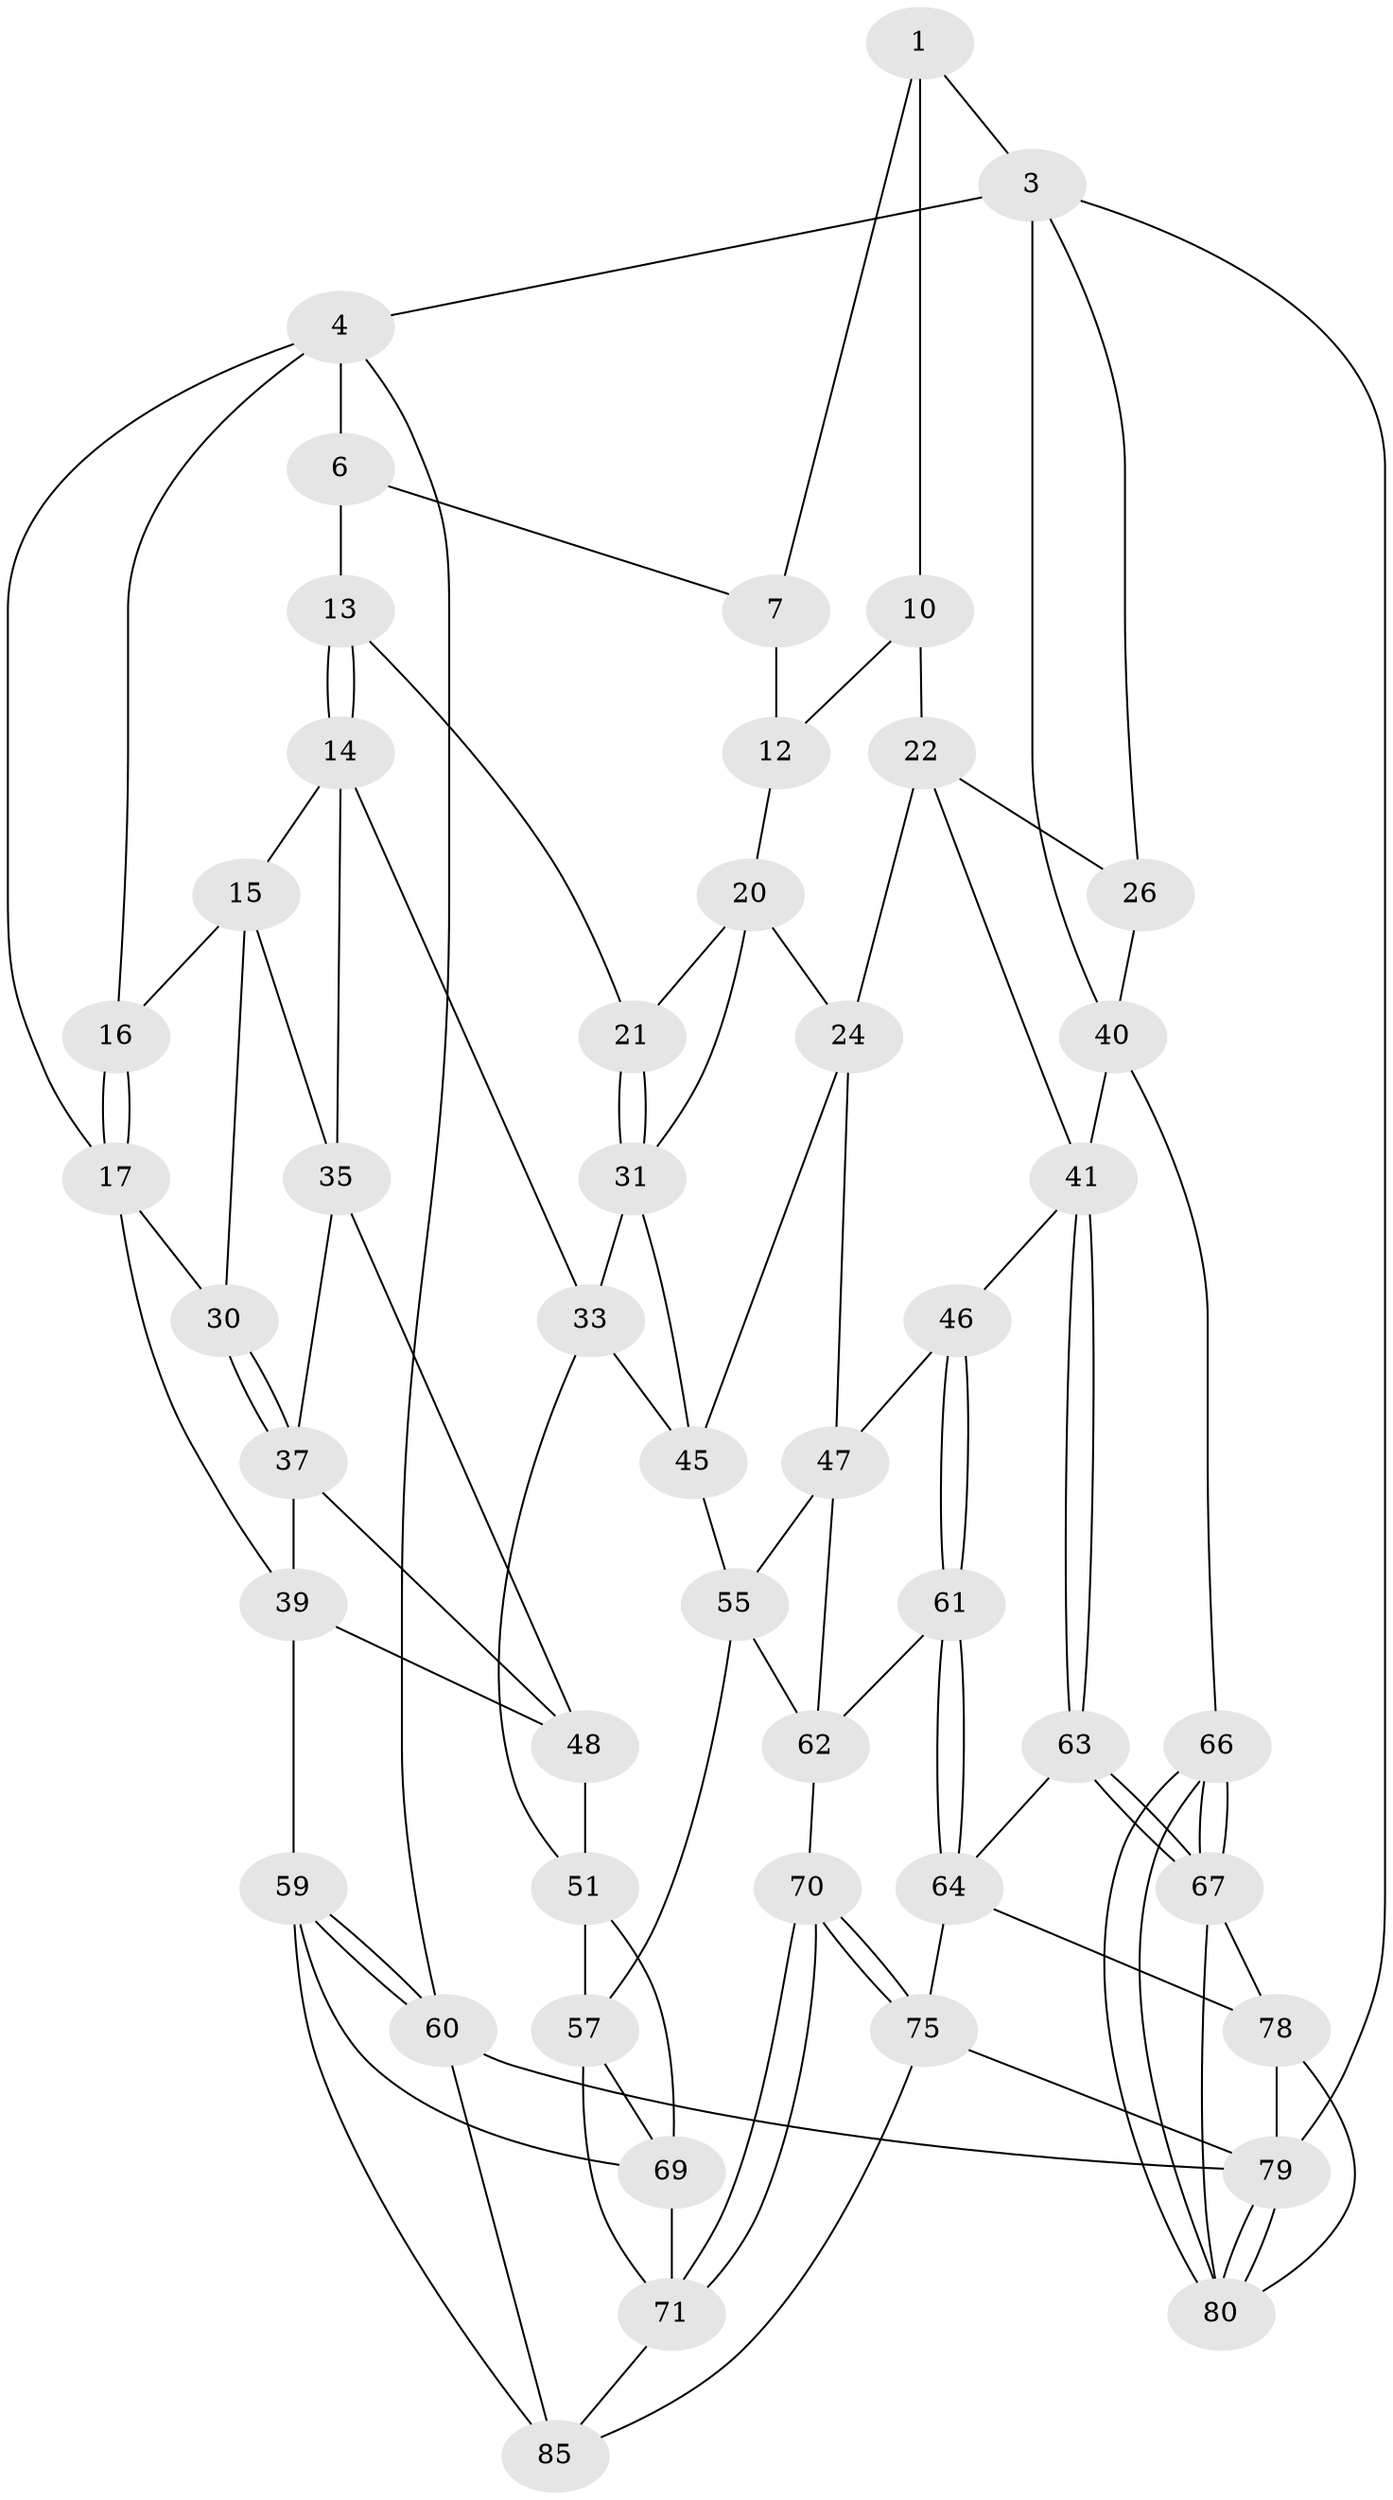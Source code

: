 // original degree distribution, {3: 0.03488372093023256, 6: 0.22093023255813954, 4: 0.22093023255813954, 5: 0.5232558139534884}
// Generated by graph-tools (version 1.1) at 2025/42/03/06/25 10:42:32]
// undirected, 48 vertices, 104 edges
graph export_dot {
graph [start="1"]
  node [color=gray90,style=filled];
  1 [pos="+0.7902082347402481+0",super="+2"];
  3 [pos="+1+0",super="+27"];
  4 [pos="+0+0",super="+5"];
  6 [pos="+0.3810692102650019+0",super="+9"];
  7 [pos="+0.7337899603637477+0.09267974812571939",super="+8"];
  10 [pos="+0.866478808483978+0.264603505142594",super="+11"];
  12 [pos="+0.7460175373654073+0.2155567626373805",super="+19"];
  13 [pos="+0.3835842216798488+0.25760894337247275"];
  14 [pos="+0.27308610247618353+0.3089648787196792",super="+34"];
  15 [pos="+0.23325093192970828+0.29390986985603784",super="+29"];
  16 [pos="+0.12513295563134227+0.18797026610623427"];
  17 [pos="+0.0024083848856740067+0.3751567433130058",super="+18"];
  20 [pos="+0.5770714096893459+0.36794646574902234",super="+25"];
  21 [pos="+0.43289355648328476+0.4017184678001487"];
  22 [pos="+0.7699893883146927+0.3462162596036149",super="+23"];
  24 [pos="+0.6147707489992856+0.42346318302385544",super="+44"];
  26 [pos="+0.9843428163194852+0.3232621840833528",super="+28"];
  30 [pos="+0.0562061734587173+0.3969886848697418"];
  31 [pos="+0.4501098171945126+0.47953671178768337",super="+32"];
  33 [pos="+0.3059384911680232+0.5242212118019333",super="+50"];
  35 [pos="+0.18630668170779363+0.5041118283504784",super="+36"];
  37 [pos="+0.06681321089359321+0.5200935943524851",super="+38"];
  39 [pos="+0+0.4824837977387747",super="+58"];
  40 [pos="+0.9687769300808144+0.5974414942684358",super="+43"];
  41 [pos="+0.8869840440738734+0.6115797552101513",super="+42"];
  45 [pos="+0.47099119969339504+0.5449891447080302",super="+53"];
  46 [pos="+0.6236447252451394+0.6424441170287576"];
  47 [pos="+0.5670135880741859+0.6223493703382978",super="+54"];
  48 [pos="+0.08252714335230442+0.7062969497798186",super="+49"];
  51 [pos="+0.29513790505370513+0.625677354047362",super="+52"];
  55 [pos="+0.44051310315645226+0.6830431139222427",super="+56"];
  57 [pos="+0.3638391653147842+0.7160569949466589",super="+68"];
  59 [pos="+0+0.9343104029281919",super="+73"];
  60 [pos="+0+1"];
  61 [pos="+0.6619900130637363+0.7488653283255078"];
  62 [pos="+0.524430341374526+0.7741728298438914",super="+65"];
  63 [pos="+0.7780914665530766+0.7212251860500788"];
  64 [pos="+0.6886509021246935+0.7711258753797495",super="+74"];
  66 [pos="+1+0.7664109704615287"];
  67 [pos="+0.893400581823738+0.8448125213264212",super="+77"];
  69 [pos="+0.19860744690581214+0.7937368295143572",super="+72"];
  70 [pos="+0.43620139964517984+0.9605514328876822"];
  71 [pos="+0.42207477632832+0.9487239791146801",super="+76"];
  75 [pos="+0.4960395987033469+1",super="+84"];
  78 [pos="+0.7331250434105624+0.8502887099007945",super="+82"];
  79 [pos="+1+1",super="+83"];
  80 [pos="+1+0.8196900328425244",super="+81"];
  85 [pos="+0.19011758310072438+0.9862220515413614",super="+86"];
  1 -- 7;
  1 -- 10;
  1 -- 3;
  3 -- 4;
  3 -- 79;
  3 -- 26;
  3 -- 40;
  4 -- 60;
  4 -- 17;
  4 -- 16;
  4 -- 6;
  6 -- 13;
  6 -- 7;
  7 -- 12 [weight=2];
  10 -- 12;
  10 -- 22;
  12 -- 20;
  13 -- 14;
  13 -- 14;
  13 -- 21;
  14 -- 15;
  14 -- 33;
  14 -- 35;
  15 -- 16;
  15 -- 35;
  15 -- 30;
  16 -- 17;
  16 -- 17;
  17 -- 30;
  17 -- 39;
  20 -- 21;
  20 -- 24;
  20 -- 31;
  21 -- 31;
  21 -- 31;
  22 -- 26;
  22 -- 24;
  22 -- 41;
  24 -- 45;
  24 -- 47;
  26 -- 40;
  30 -- 37;
  30 -- 37;
  31 -- 33;
  31 -- 45;
  33 -- 51;
  33 -- 45;
  35 -- 48;
  35 -- 37;
  37 -- 48;
  37 -- 39;
  39 -- 48;
  39 -- 59;
  40 -- 41;
  40 -- 66;
  41 -- 63;
  41 -- 63;
  41 -- 46;
  45 -- 55;
  46 -- 47;
  46 -- 61;
  46 -- 61;
  47 -- 55;
  47 -- 62;
  48 -- 51;
  51 -- 57;
  51 -- 69;
  55 -- 57;
  55 -- 62;
  57 -- 69;
  57 -- 71;
  59 -- 60;
  59 -- 60;
  59 -- 85;
  59 -- 69;
  60 -- 79;
  60 -- 85;
  61 -- 62;
  61 -- 64;
  61 -- 64;
  62 -- 70;
  63 -- 64;
  63 -- 67;
  63 -- 67;
  64 -- 75;
  64 -- 78;
  66 -- 67;
  66 -- 67;
  66 -- 80;
  66 -- 80;
  67 -- 78;
  67 -- 80;
  69 -- 71;
  70 -- 71;
  70 -- 71;
  70 -- 75;
  70 -- 75;
  71 -- 85;
  75 -- 85;
  75 -- 79;
  78 -- 80;
  78 -- 79;
  79 -- 80;
  79 -- 80;
}
